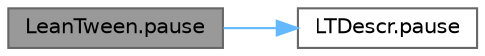 digraph "LeanTween.pause"
{
 // LATEX_PDF_SIZE
  bgcolor="transparent";
  edge [fontname=Helvetica,fontsize=10,labelfontname=Helvetica,labelfontsize=10];
  node [fontname=Helvetica,fontsize=10,shape=box,height=0.2,width=0.4];
  rankdir="LR";
  Node1 [id="Node000001",label="LeanTween.pause",height=0.2,width=0.4,color="gray40", fillcolor="grey60", style="filled", fontcolor="black",tooltip="Pause all tweens for a GameObject."];
  Node1 -> Node2 [id="edge1_Node000001_Node000002",color="steelblue1",style="solid",tooltip=" "];
  Node2 [id="Node000002",label="LTDescr.pause",height=0.2,width=0.4,color="grey40", fillcolor="white", style="filled",URL="$class_l_t_descr.html#ab71cb668c38284b65dd2fb0072ba3fbd",tooltip=" "];
}
